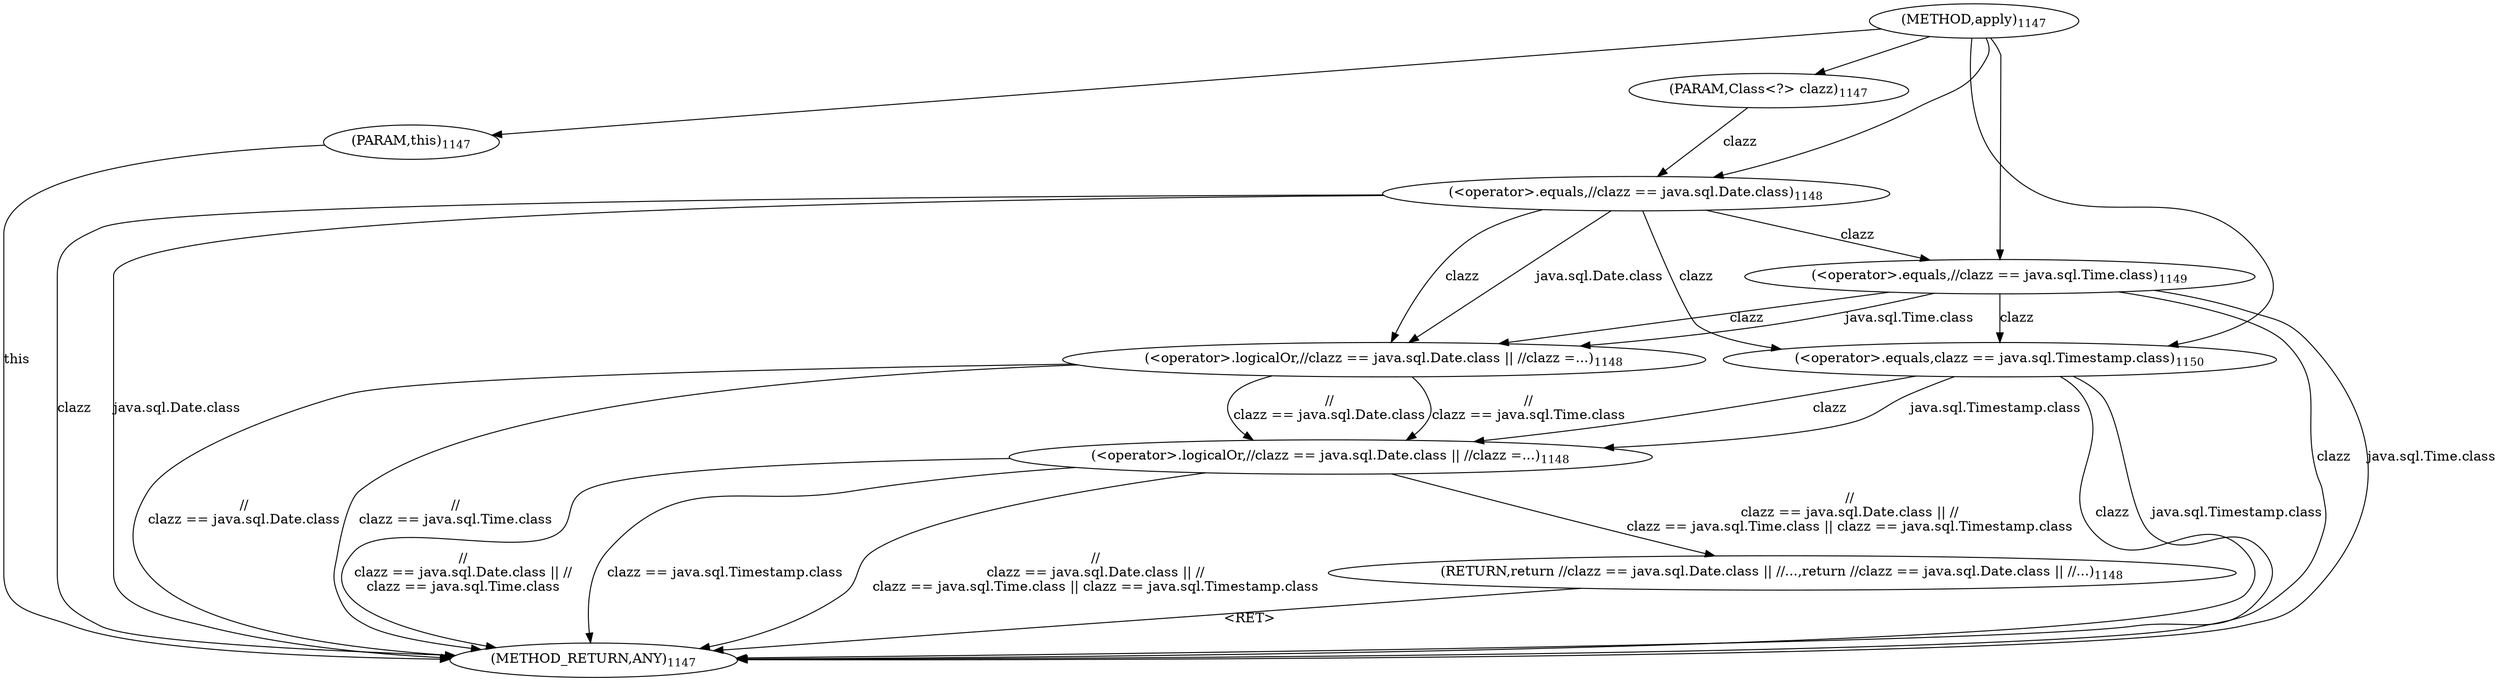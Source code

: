 digraph "apply" {  
"5020" [label = <(METHOD,apply)<SUB>1147</SUB>> ]
"5044" [label = <(METHOD_RETURN,ANY)<SUB>1147</SUB>> ]
"5021" [label = <(PARAM,this)<SUB>1147</SUB>> ]
"5022" [label = <(PARAM,Class&lt;?&gt; clazz)<SUB>1147</SUB>> ]
"5024" [label = <(RETURN,return //
clazz == java.sql.Date.class || //
...,return //
clazz == java.sql.Date.class || //
...)<SUB>1148</SUB>> ]
"5025" [label = <(&lt;operator&gt;.logicalOr,//
clazz == java.sql.Date.class || //
clazz =...)<SUB>1148</SUB>> ]
"5025" [label = <(&lt;operator&gt;.logicalOr,//
clazz == java.sql.Date.class || //
clazz =...)<SUB>1148</SUB>> ]
"5025" [label = <(&lt;operator&gt;.logicalOr,//
clazz == java.sql.Date.class || //
clazz =...)<SUB>1148</SUB>> ]
"5026" [label = <(&lt;operator&gt;.logicalOr,//
clazz == java.sql.Date.class || //
clazz =...)<SUB>1148</SUB>> ]
"5026" [label = <(&lt;operator&gt;.logicalOr,//
clazz == java.sql.Date.class || //
clazz =...)<SUB>1148</SUB>> ]
"5037" [label = <(&lt;operator&gt;.equals,clazz == java.sql.Timestamp.class)<SUB>1150</SUB>> ]
"5037" [label = <(&lt;operator&gt;.equals,clazz == java.sql.Timestamp.class)<SUB>1150</SUB>> ]
"5027" [label = <(&lt;operator&gt;.equals,//
clazz == java.sql.Date.class)<SUB>1148</SUB>> ]
"5027" [label = <(&lt;operator&gt;.equals,//
clazz == java.sql.Date.class)<SUB>1148</SUB>> ]
"5032" [label = <(&lt;operator&gt;.equals,//
clazz == java.sql.Time.class)<SUB>1149</SUB>> ]
"5032" [label = <(&lt;operator&gt;.equals,//
clazz == java.sql.Time.class)<SUB>1149</SUB>> ]
  "5024" -> "5044"  [ label = "&lt;RET&gt;"] 
  "5021" -> "5044"  [ label = "this"] 
  "5027" -> "5044"  [ label = "clazz"] 
  "5027" -> "5044"  [ label = "java.sql.Date.class"] 
  "5026" -> "5044"  [ label = "//
clazz == java.sql.Date.class"] 
  "5032" -> "5044"  [ label = "clazz"] 
  "5032" -> "5044"  [ label = "java.sql.Time.class"] 
  "5026" -> "5044"  [ label = "//
clazz == java.sql.Time.class"] 
  "5025" -> "5044"  [ label = "//
clazz == java.sql.Date.class || //
clazz == java.sql.Time.class"] 
  "5037" -> "5044"  [ label = "clazz"] 
  "5037" -> "5044"  [ label = "java.sql.Timestamp.class"] 
  "5025" -> "5044"  [ label = "clazz == java.sql.Timestamp.class"] 
  "5025" -> "5044"  [ label = "//
clazz == java.sql.Date.class || //
clazz == java.sql.Time.class || clazz == java.sql.Timestamp.class"] 
  "5020" -> "5021" 
  "5020" -> "5022" 
  "5025" -> "5024"  [ label = "//
clazz == java.sql.Date.class || //
clazz == java.sql.Time.class || clazz == java.sql.Timestamp.class"] 
  "5026" -> "5025"  [ label = "//
clazz == java.sql.Date.class"] 
  "5026" -> "5025"  [ label = "//
clazz == java.sql.Time.class"] 
  "5037" -> "5025"  [ label = "clazz"] 
  "5037" -> "5025"  [ label = "java.sql.Timestamp.class"] 
  "5027" -> "5026"  [ label = "clazz"] 
  "5027" -> "5026"  [ label = "java.sql.Date.class"] 
  "5032" -> "5026"  [ label = "clazz"] 
  "5032" -> "5026"  [ label = "java.sql.Time.class"] 
  "5027" -> "5037"  [ label = "clazz"] 
  "5032" -> "5037"  [ label = "clazz"] 
  "5020" -> "5037" 
  "5022" -> "5027"  [ label = "clazz"] 
  "5020" -> "5027" 
  "5027" -> "5032"  [ label = "clazz"] 
  "5020" -> "5032" 
}
